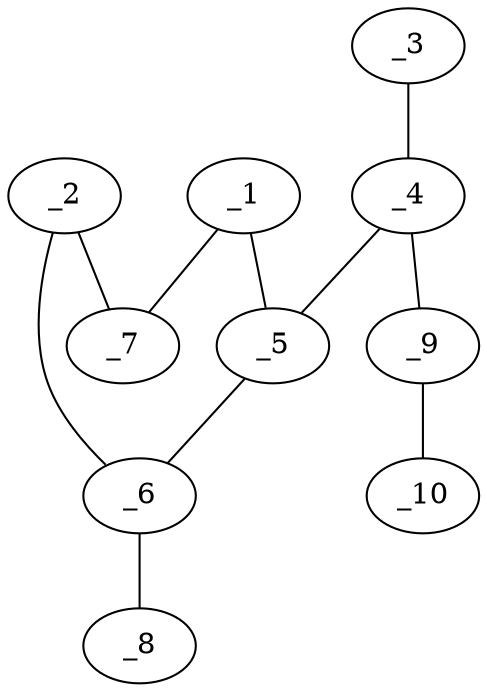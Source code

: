 graph molid684035 {
	_1	 [charge=0,
		chem=4,
		symbol="N  ",
		x="4.5691",
		y="-1.0684"];
	_5	 [charge=0,
		chem=1,
		symbol="C  ",
		x="3.7601",
		y="-0.4806"];
	_1 -- _5	 [valence=1];
	_7	 [charge=0,
		chem=4,
		symbol="N  ",
		x="4.2601",
		y="-2.0194"];
	_1 -- _7	 [valence=2];
	_2	 [charge=0,
		chem=5,
		symbol="S  ",
		x="3.2601",
		y="-2.0194"];
	_6	 [charge=0,
		chem=1,
		symbol="C  ",
		x="2.9511",
		y="-1.0684"];
	_2 -- _6	 [valence=1];
	_2 -- _7	 [valence=1];
	_3	 [charge=0,
		chem=5,
		symbol="S  ",
		x="2.8941",
		y="1.0194"];
	_4	 [charge=0,
		chem=1,
		symbol="C  ",
		x="3.7601",
		y="0.5194"];
	_3 -- _4	 [valence=2];
	_4 -- _5	 [valence=1];
	_9	 [charge=0,
		chem=4,
		symbol="N  ",
		x="4.6261",
		y="1.0194"];
	_4 -- _9	 [valence=1];
	_5 -- _6	 [valence=2];
	_8	 [charge=0,
		chem=4,
		symbol="N  ",
		x=2,
		y="-0.7593"];
	_6 -- _8	 [valence=1];
	_10	 [charge=0,
		chem=1,
		symbol="C  ",
		x="4.6261",
		y="2.0194"];
	_9 -- _10	 [valence=1];
}
